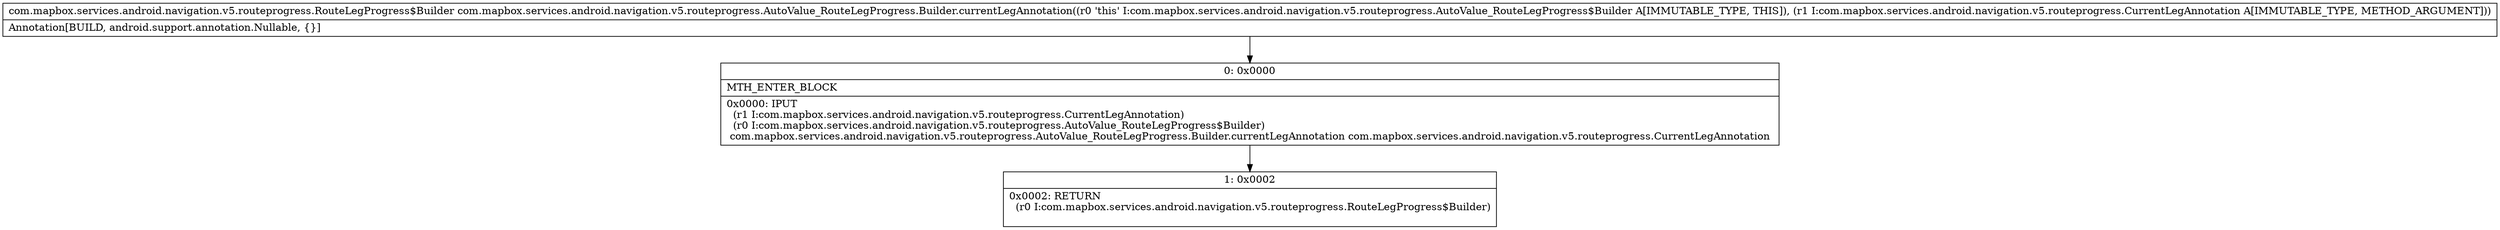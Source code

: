 digraph "CFG forcom.mapbox.services.android.navigation.v5.routeprogress.AutoValue_RouteLegProgress.Builder.currentLegAnnotation(Lcom\/mapbox\/services\/android\/navigation\/v5\/routeprogress\/CurrentLegAnnotation;)Lcom\/mapbox\/services\/android\/navigation\/v5\/routeprogress\/RouteLegProgress$Builder;" {
Node_0 [shape=record,label="{0\:\ 0x0000|MTH_ENTER_BLOCK\l|0x0000: IPUT  \l  (r1 I:com.mapbox.services.android.navigation.v5.routeprogress.CurrentLegAnnotation)\l  (r0 I:com.mapbox.services.android.navigation.v5.routeprogress.AutoValue_RouteLegProgress$Builder)\l com.mapbox.services.android.navigation.v5.routeprogress.AutoValue_RouteLegProgress.Builder.currentLegAnnotation com.mapbox.services.android.navigation.v5.routeprogress.CurrentLegAnnotation \l}"];
Node_1 [shape=record,label="{1\:\ 0x0002|0x0002: RETURN  \l  (r0 I:com.mapbox.services.android.navigation.v5.routeprogress.RouteLegProgress$Builder)\l \l}"];
MethodNode[shape=record,label="{com.mapbox.services.android.navigation.v5.routeprogress.RouteLegProgress$Builder com.mapbox.services.android.navigation.v5.routeprogress.AutoValue_RouteLegProgress.Builder.currentLegAnnotation((r0 'this' I:com.mapbox.services.android.navigation.v5.routeprogress.AutoValue_RouteLegProgress$Builder A[IMMUTABLE_TYPE, THIS]), (r1 I:com.mapbox.services.android.navigation.v5.routeprogress.CurrentLegAnnotation A[IMMUTABLE_TYPE, METHOD_ARGUMENT]))  | Annotation[BUILD, android.support.annotation.Nullable, \{\}]\l}"];
MethodNode -> Node_0;
Node_0 -> Node_1;
}


